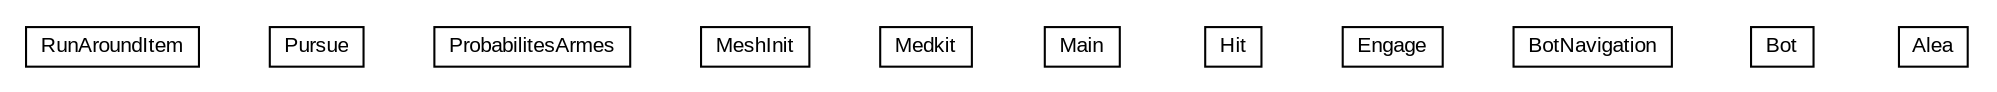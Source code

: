 #!/usr/local/bin/dot
#
# Class diagram 
# Generated by UMLGraph version 5.1 (http://www.umlgraph.org/)
#

digraph G {
	edge [fontname="arial",fontsize=10,labelfontname="arial",labelfontsize=10];
	node [fontname="arial",fontsize=10,shape=plaintext];
	nodesep=0.25;
	ranksep=0.5;
	// com.mycompany.utbotcontest.RunAroundItem
	c0 [label=<<table title="com.mycompany.utbotcontest.RunAroundItem" border="0" cellborder="1" cellspacing="0" cellpadding="2" port="p" href="./RunAroundItem.html">
		<tr><td><table border="0" cellspacing="0" cellpadding="1">
<tr><td align="center" balign="center"> RunAroundItem </td></tr>
		</table></td></tr>
		</table>>, fontname="arial", fontcolor="black", fontsize=10.0];
	// com.mycompany.utbotcontest.Pursue
	c1 [label=<<table title="com.mycompany.utbotcontest.Pursue" border="0" cellborder="1" cellspacing="0" cellpadding="2" port="p" href="./Pursue.html">
		<tr><td><table border="0" cellspacing="0" cellpadding="1">
<tr><td align="center" balign="center"> Pursue </td></tr>
		</table></td></tr>
		</table>>, fontname="arial", fontcolor="black", fontsize=10.0];
	// com.mycompany.utbotcontest.ProbabilitesArmes
	c2 [label=<<table title="com.mycompany.utbotcontest.ProbabilitesArmes" border="0" cellborder="1" cellspacing="0" cellpadding="2" port="p" href="./ProbabilitesArmes.html">
		<tr><td><table border="0" cellspacing="0" cellpadding="1">
<tr><td align="center" balign="center"> ProbabilitesArmes </td></tr>
		</table></td></tr>
		</table>>, fontname="arial", fontcolor="black", fontsize=10.0];
	// com.mycompany.utbotcontest.MeshInit
	c3 [label=<<table title="com.mycompany.utbotcontest.MeshInit" border="0" cellborder="1" cellspacing="0" cellpadding="2" port="p" href="./MeshInit.html">
		<tr><td><table border="0" cellspacing="0" cellpadding="1">
<tr><td align="center" balign="center"> MeshInit </td></tr>
		</table></td></tr>
		</table>>, fontname="arial", fontcolor="black", fontsize=10.0];
	// com.mycompany.utbotcontest.Medkit
	c4 [label=<<table title="com.mycompany.utbotcontest.Medkit" border="0" cellborder="1" cellspacing="0" cellpadding="2" port="p" href="./Medkit.html">
		<tr><td><table border="0" cellspacing="0" cellpadding="1">
<tr><td align="center" balign="center"> Medkit </td></tr>
		</table></td></tr>
		</table>>, fontname="arial", fontcolor="black", fontsize=10.0];
	// com.mycompany.utbotcontest.Main
	c5 [label=<<table title="com.mycompany.utbotcontest.Main" border="0" cellborder="1" cellspacing="0" cellpadding="2" port="p" href="./Main.html">
		<tr><td><table border="0" cellspacing="0" cellpadding="1">
<tr><td align="center" balign="center"> Main </td></tr>
		</table></td></tr>
		</table>>, fontname="arial", fontcolor="black", fontsize=10.0];
	// com.mycompany.utbotcontest.Hit
	c6 [label=<<table title="com.mycompany.utbotcontest.Hit" border="0" cellborder="1" cellspacing="0" cellpadding="2" port="p" href="./Hit.html">
		<tr><td><table border="0" cellspacing="0" cellpadding="1">
<tr><td align="center" balign="center"> Hit </td></tr>
		</table></td></tr>
		</table>>, fontname="arial", fontcolor="black", fontsize=10.0];
	// com.mycompany.utbotcontest.Engage
	c7 [label=<<table title="com.mycompany.utbotcontest.Engage" border="0" cellborder="1" cellspacing="0" cellpadding="2" port="p" href="./Engage.html">
		<tr><td><table border="0" cellspacing="0" cellpadding="1">
<tr><td align="center" balign="center"> Engage </td></tr>
		</table></td></tr>
		</table>>, fontname="arial", fontcolor="black", fontsize=10.0];
	// com.mycompany.utbotcontest.BotNavigation
	c8 [label=<<table title="com.mycompany.utbotcontest.BotNavigation" border="0" cellborder="1" cellspacing="0" cellpadding="2" port="p" href="./BotNavigation.html">
		<tr><td><table border="0" cellspacing="0" cellpadding="1">
<tr><td align="center" balign="center"> BotNavigation </td></tr>
		</table></td></tr>
		</table>>, fontname="arial", fontcolor="black", fontsize=10.0];
	// com.mycompany.utbotcontest.Bot
	c9 [label=<<table title="com.mycompany.utbotcontest.Bot" border="0" cellborder="1" cellspacing="0" cellpadding="2" port="p" href="./Bot.html">
		<tr><td><table border="0" cellspacing="0" cellpadding="1">
<tr><td align="center" balign="center"> Bot </td></tr>
		</table></td></tr>
		</table>>, fontname="arial", fontcolor="black", fontsize=10.0];
	// com.mycompany.utbotcontest.Alea
	c10 [label=<<table title="com.mycompany.utbotcontest.Alea" border="0" cellborder="1" cellspacing="0" cellpadding="2" port="p" href="./Alea.html">
		<tr><td><table border="0" cellspacing="0" cellpadding="1">
<tr><td align="center" balign="center"> Alea </td></tr>
		</table></td></tr>
		</table>>, fontname="arial", fontcolor="black", fontsize=10.0];
}


